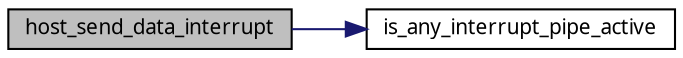 digraph G
{
  edge [fontname="FreeSans.ttf",fontsize=10,labelfontname="FreeSans.ttf",labelfontsize=10];
  node [fontname="FreeSans.ttf",fontsize=10,shape=record];
  rankdir=LR;
  Node1 [label="host_send_data_interrupt",height=0.2,width=0.4,color="black", fillcolor="grey75", style="filled" fontcolor="black"];
  Node1 -> Node2 [color="midnightblue",fontsize=10,style="solid",fontname="FreeSans.ttf"];
  Node2 [label="is_any_interrupt_pipe_active",height=0.2,width=0.4,color="black", fillcolor="white", style="filled",URL="$a00098.html#gc4e4a44f47ec18341eed9001b83b71c4"];
}
